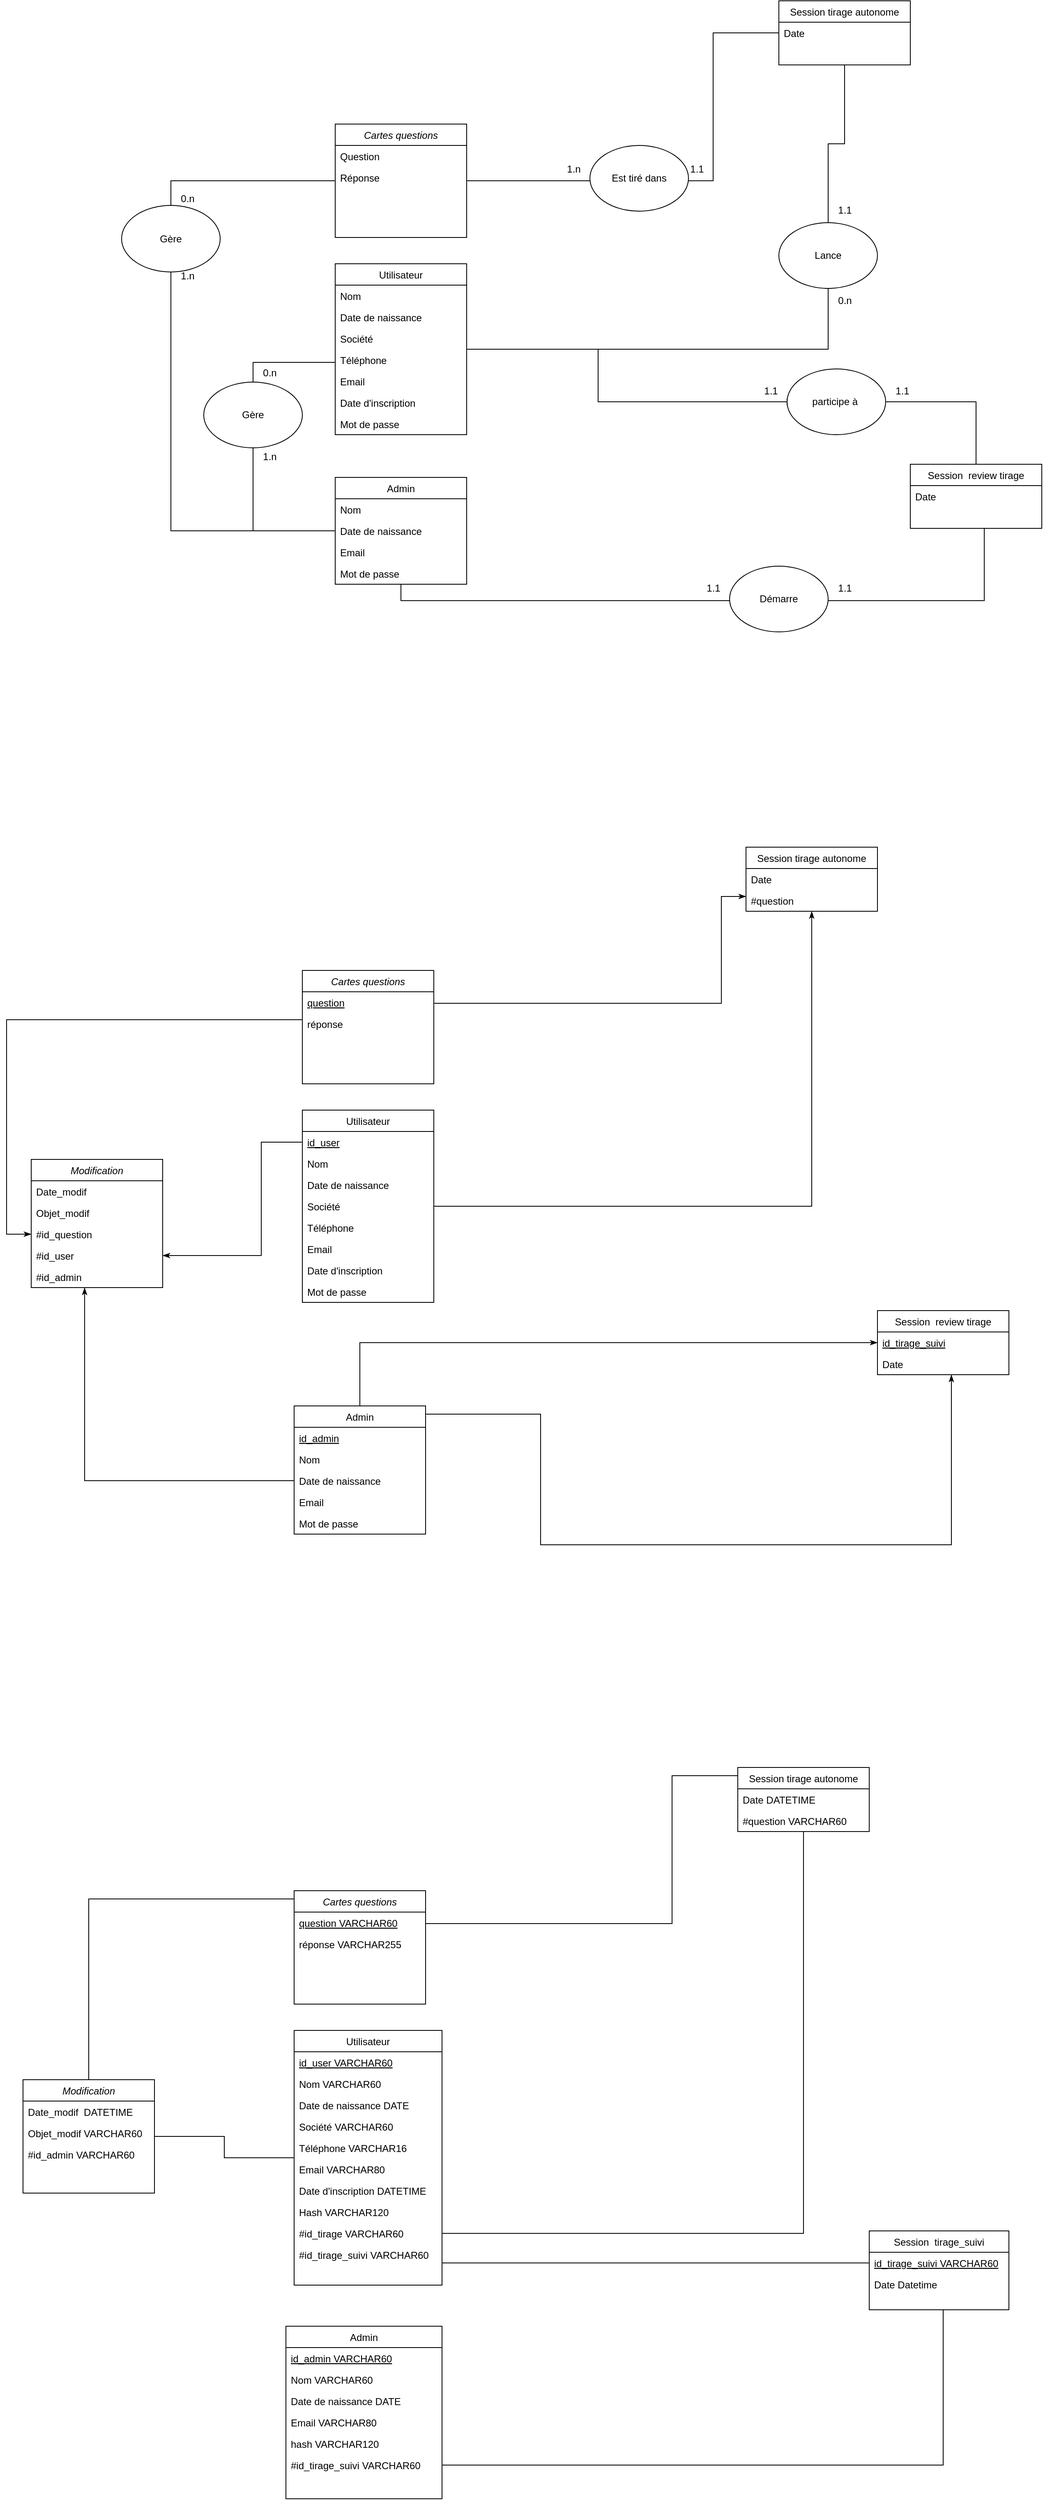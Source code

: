 <mxfile version="23.1.5" type="device">
  <diagram id="C5RBs43oDa-KdzZeNtuy" name="Page-1">
    <mxGraphModel dx="1313" dy="786" grid="1" gridSize="10" guides="1" tooltips="1" connect="1" arrows="1" fold="1" page="1" pageScale="1" pageWidth="827" pageHeight="1169" math="0" shadow="0">
      <root>
        <mxCell id="WIyWlLk6GJQsqaUBKTNV-0" />
        <mxCell id="WIyWlLk6GJQsqaUBKTNV-1" parent="WIyWlLk6GJQsqaUBKTNV-0" />
        <mxCell id="TfVT1KXG1rStuoMYuWx0-41" style="edgeStyle=orthogonalEdgeStyle;rounded=0;orthogonalLoop=1;jettySize=auto;html=1;endArrow=baseDash;endFill=0;" parent="WIyWlLk6GJQsqaUBKTNV-1" source="zkfFHV4jXpPFQw0GAbJ--0" target="zkfFHV4jXpPFQw0GAbJ--13" edge="1">
          <mxGeometry relative="1" as="geometry">
            <Array as="points">
              <mxPoint x="990.0" y="289" />
              <mxPoint x="990.0" y="109" />
            </Array>
          </mxGeometry>
        </mxCell>
        <mxCell id="zkfFHV4jXpPFQw0GAbJ--0" value="Cartes questions" style="swimlane;fontStyle=2;align=center;verticalAlign=top;childLayout=stackLayout;horizontal=1;startSize=26;horizontalStack=0;resizeParent=1;resizeLast=0;collapsible=1;marginBottom=0;rounded=0;shadow=0;strokeWidth=1;" parent="WIyWlLk6GJQsqaUBKTNV-1" vertex="1">
          <mxGeometry x="530.0" y="220" width="160" height="138" as="geometry">
            <mxRectangle x="230" y="140" width="160" height="26" as="alternateBounds" />
          </mxGeometry>
        </mxCell>
        <mxCell id="zkfFHV4jXpPFQw0GAbJ--1" value="Question" style="text;align=left;verticalAlign=top;spacingLeft=4;spacingRight=4;overflow=hidden;rotatable=0;points=[[0,0.5],[1,0.5]];portConstraint=eastwest;" parent="zkfFHV4jXpPFQw0GAbJ--0" vertex="1">
          <mxGeometry y="26" width="160" height="26" as="geometry" />
        </mxCell>
        <mxCell id="Ic8VxodsBvhPvl0asL-b-224" value="Réponse" style="text;align=left;verticalAlign=top;spacingLeft=4;spacingRight=4;overflow=hidden;rotatable=0;points=[[0,0.5],[1,0.5]];portConstraint=eastwest;" parent="zkfFHV4jXpPFQw0GAbJ--0" vertex="1">
          <mxGeometry y="52" width="160" height="26" as="geometry" />
        </mxCell>
        <mxCell id="Ic8VxodsBvhPvl0asL-b-151" style="edgeStyle=orthogonalEdgeStyle;rounded=0;orthogonalLoop=1;jettySize=auto;html=1;endArrow=baseDash;endFill=0;" parent="WIyWlLk6GJQsqaUBKTNV-1" source="zkfFHV4jXpPFQw0GAbJ--6" target="Ic8VxodsBvhPvl0asL-b-150" edge="1">
          <mxGeometry relative="1" as="geometry">
            <Array as="points">
              <mxPoint x="850" y="494" />
              <mxPoint x="850" y="558" />
            </Array>
          </mxGeometry>
        </mxCell>
        <mxCell id="zkfFHV4jXpPFQw0GAbJ--6" value="Utilisateur" style="swimlane;fontStyle=0;align=center;verticalAlign=top;childLayout=stackLayout;horizontal=1;startSize=26;horizontalStack=0;resizeParent=1;resizeLast=0;collapsible=1;marginBottom=0;rounded=0;shadow=0;strokeWidth=1;" parent="WIyWlLk6GJQsqaUBKTNV-1" vertex="1">
          <mxGeometry x="530.0" y="390" width="160" height="208" as="geometry">
            <mxRectangle x="130" y="380" width="160" height="26" as="alternateBounds" />
          </mxGeometry>
        </mxCell>
        <mxCell id="Vi-KRd_GH5ukjztFilgP-6" value="Nom" style="text;align=left;verticalAlign=top;spacingLeft=4;spacingRight=4;overflow=hidden;rotatable=0;points=[[0,0.5],[1,0.5]];portConstraint=eastwest;" parent="zkfFHV4jXpPFQw0GAbJ--6" vertex="1">
          <mxGeometry y="26" width="160" height="26" as="geometry" />
        </mxCell>
        <mxCell id="Vi-KRd_GH5ukjztFilgP-12" value="Date de naissance" style="text;align=left;verticalAlign=top;spacingLeft=4;spacingRight=4;overflow=hidden;rotatable=0;points=[[0,0.5],[1,0.5]];portConstraint=eastwest;" parent="zkfFHV4jXpPFQw0GAbJ--6" vertex="1">
          <mxGeometry y="52" width="160" height="26" as="geometry" />
        </mxCell>
        <mxCell id="Vi-KRd_GH5ukjztFilgP-13" value="Société" style="text;align=left;verticalAlign=top;spacingLeft=4;spacingRight=4;overflow=hidden;rotatable=0;points=[[0,0.5],[1,0.5]];portConstraint=eastwest;" parent="zkfFHV4jXpPFQw0GAbJ--6" vertex="1">
          <mxGeometry y="78" width="160" height="26" as="geometry" />
        </mxCell>
        <mxCell id="Vi-KRd_GH5ukjztFilgP-11" value="Téléphone" style="text;align=left;verticalAlign=top;spacingLeft=4;spacingRight=4;overflow=hidden;rotatable=0;points=[[0,0.5],[1,0.5]];portConstraint=eastwest;" parent="zkfFHV4jXpPFQw0GAbJ--6" vertex="1">
          <mxGeometry y="104" width="160" height="26" as="geometry" />
        </mxCell>
        <mxCell id="Vi-KRd_GH5ukjztFilgP-16" value="Email" style="text;align=left;verticalAlign=top;spacingLeft=4;spacingRight=4;overflow=hidden;rotatable=0;points=[[0,0.5],[1,0.5]];portConstraint=eastwest;" parent="zkfFHV4jXpPFQw0GAbJ--6" vertex="1">
          <mxGeometry y="130" width="160" height="26" as="geometry" />
        </mxCell>
        <mxCell id="Vi-KRd_GH5ukjztFilgP-15" value="Date d&#39;inscription" style="text;align=left;verticalAlign=top;spacingLeft=4;spacingRight=4;overflow=hidden;rotatable=0;points=[[0,0.5],[1,0.5]];portConstraint=eastwest;" parent="zkfFHV4jXpPFQw0GAbJ--6" vertex="1">
          <mxGeometry y="156" width="160" height="26" as="geometry" />
        </mxCell>
        <mxCell id="Vi-KRd_GH5ukjztFilgP-17" value="Mot de passe" style="text;align=left;verticalAlign=top;spacingLeft=4;spacingRight=4;overflow=hidden;rotatable=0;points=[[0,0.5],[1,0.5]];portConstraint=eastwest;" parent="zkfFHV4jXpPFQw0GAbJ--6" vertex="1">
          <mxGeometry y="182" width="160" height="26" as="geometry" />
        </mxCell>
        <mxCell id="zkfFHV4jXpPFQw0GAbJ--13" value="Session tirage autonome" style="swimlane;fontStyle=0;align=center;verticalAlign=top;childLayout=stackLayout;horizontal=1;startSize=26;horizontalStack=0;resizeParent=1;resizeLast=0;collapsible=1;marginBottom=0;rounded=0;shadow=0;strokeWidth=1;" parent="WIyWlLk6GJQsqaUBKTNV-1" vertex="1">
          <mxGeometry x="1070" y="70" width="160" height="78" as="geometry">
            <mxRectangle x="340" y="380" width="170" height="26" as="alternateBounds" />
          </mxGeometry>
        </mxCell>
        <mxCell id="Vi-KRd_GH5ukjztFilgP-5" value="Date" style="text;align=left;verticalAlign=top;spacingLeft=4;spacingRight=4;overflow=hidden;rotatable=0;points=[[0,0.5],[1,0.5]];portConstraint=eastwest;" parent="zkfFHV4jXpPFQw0GAbJ--13" vertex="1">
          <mxGeometry y="26" width="160" height="26" as="geometry" />
        </mxCell>
        <mxCell id="TfVT1KXG1rStuoMYuWx0-26" style="edgeStyle=orthogonalEdgeStyle;rounded=0;orthogonalLoop=1;jettySize=auto;html=1;endArrow=baseDash;endFill=0;" parent="WIyWlLk6GJQsqaUBKTNV-1" source="TfVT1KXG1rStuoMYuWx0-4" target="zkfFHV4jXpPFQw0GAbJ--0" edge="1">
          <mxGeometry relative="1" as="geometry">
            <Array as="points">
              <mxPoint x="330" y="715" />
              <mxPoint x="330" y="289" />
            </Array>
          </mxGeometry>
        </mxCell>
        <mxCell id="TfVT1KXG1rStuoMYuWx0-28" style="edgeStyle=orthogonalEdgeStyle;rounded=0;orthogonalLoop=1;jettySize=auto;html=1;endArrow=baseDash;endFill=0;" parent="WIyWlLk6GJQsqaUBKTNV-1" source="TfVT1KXG1rStuoMYuWx0-4" target="zkfFHV4jXpPFQw0GAbJ--6" edge="1">
          <mxGeometry relative="1" as="geometry">
            <mxPoint x="470" y="620" as="targetPoint" />
            <Array as="points">
              <mxPoint x="430" y="715" />
              <mxPoint x="430" y="510" />
            </Array>
          </mxGeometry>
        </mxCell>
        <mxCell id="TfVT1KXG1rStuoMYuWx0-52" style="edgeStyle=orthogonalEdgeStyle;rounded=0;orthogonalLoop=1;jettySize=auto;html=1;endArrow=baseDash;endFill=0;" parent="WIyWlLk6GJQsqaUBKTNV-1" source="TfVT1KXG1rStuoMYuWx0-4" target="TfVT1KXG1rStuoMYuWx0-48" edge="1">
          <mxGeometry relative="1" as="geometry">
            <Array as="points">
              <mxPoint x="610.0" y="800" />
              <mxPoint x="1320" y="800" />
            </Array>
          </mxGeometry>
        </mxCell>
        <mxCell id="TfVT1KXG1rStuoMYuWx0-4" value="Admin" style="swimlane;fontStyle=0;align=center;verticalAlign=top;childLayout=stackLayout;horizontal=1;startSize=26;horizontalStack=0;resizeParent=1;resizeLast=0;collapsible=1;marginBottom=0;rounded=0;shadow=0;strokeWidth=1;" parent="WIyWlLk6GJQsqaUBKTNV-1" vertex="1">
          <mxGeometry x="530.0" y="650" width="160" height="130" as="geometry">
            <mxRectangle x="130" y="380" width="160" height="26" as="alternateBounds" />
          </mxGeometry>
        </mxCell>
        <mxCell id="TfVT1KXG1rStuoMYuWx0-5" value="Nom" style="text;align=left;verticalAlign=top;spacingLeft=4;spacingRight=4;overflow=hidden;rotatable=0;points=[[0,0.5],[1,0.5]];portConstraint=eastwest;" parent="TfVT1KXG1rStuoMYuWx0-4" vertex="1">
          <mxGeometry y="26" width="160" height="26" as="geometry" />
        </mxCell>
        <mxCell id="TfVT1KXG1rStuoMYuWx0-6" value="Date de naissance" style="text;align=left;verticalAlign=top;spacingLeft=4;spacingRight=4;overflow=hidden;rotatable=0;points=[[0,0.5],[1,0.5]];portConstraint=eastwest;" parent="TfVT1KXG1rStuoMYuWx0-4" vertex="1">
          <mxGeometry y="52" width="160" height="26" as="geometry" />
        </mxCell>
        <mxCell id="TfVT1KXG1rStuoMYuWx0-9" value="Email" style="text;align=left;verticalAlign=top;spacingLeft=4;spacingRight=4;overflow=hidden;rotatable=0;points=[[0,0.5],[1,0.5]];portConstraint=eastwest;" parent="TfVT1KXG1rStuoMYuWx0-4" vertex="1">
          <mxGeometry y="78" width="160" height="26" as="geometry" />
        </mxCell>
        <mxCell id="TfVT1KXG1rStuoMYuWx0-11" value="Mot de passe" style="text;align=left;verticalAlign=top;spacingLeft=4;spacingRight=4;overflow=hidden;rotatable=0;points=[[0,0.5],[1,0.5]];portConstraint=eastwest;" parent="TfVT1KXG1rStuoMYuWx0-4" vertex="1">
          <mxGeometry y="104" width="160" height="26" as="geometry" />
        </mxCell>
        <mxCell id="TfVT1KXG1rStuoMYuWx0-33" value="Gère" style="ellipse;whiteSpace=wrap;html=1;" parent="WIyWlLk6GJQsqaUBKTNV-1" vertex="1">
          <mxGeometry x="270" y="319" width="120" height="81" as="geometry" />
        </mxCell>
        <mxCell id="TfVT1KXG1rStuoMYuWx0-34" value="Gère" style="ellipse;whiteSpace=wrap;html=1;" parent="WIyWlLk6GJQsqaUBKTNV-1" vertex="1">
          <mxGeometry x="370" y="534" width="120" height="80" as="geometry" />
        </mxCell>
        <mxCell id="TfVT1KXG1rStuoMYuWx0-37" value="Est tiré dans" style="ellipse;whiteSpace=wrap;html=1;" parent="WIyWlLk6GJQsqaUBKTNV-1" vertex="1">
          <mxGeometry x="840.0" y="246" width="120" height="80" as="geometry" />
        </mxCell>
        <mxCell id="TfVT1KXG1rStuoMYuWx0-48" value="Session  review tirage" style="swimlane;fontStyle=0;align=center;verticalAlign=top;childLayout=stackLayout;horizontal=1;startSize=26;horizontalStack=0;resizeParent=1;resizeLast=0;collapsible=1;marginBottom=0;rounded=0;shadow=0;strokeWidth=1;" parent="WIyWlLk6GJQsqaUBKTNV-1" vertex="1">
          <mxGeometry x="1230" y="634" width="160" height="78" as="geometry">
            <mxRectangle x="340" y="380" width="170" height="26" as="alternateBounds" />
          </mxGeometry>
        </mxCell>
        <mxCell id="TfVT1KXG1rStuoMYuWx0-49" value="Date" style="text;align=left;verticalAlign=top;spacingLeft=4;spacingRight=4;overflow=hidden;rotatable=0;points=[[0,0.5],[1,0.5]];portConstraint=eastwest;" parent="TfVT1KXG1rStuoMYuWx0-48" vertex="1">
          <mxGeometry y="26" width="160" height="26" as="geometry" />
        </mxCell>
        <mxCell id="TfVT1KXG1rStuoMYuWx0-53" value="Démarre" style="ellipse;whiteSpace=wrap;html=1;" parent="WIyWlLk6GJQsqaUBKTNV-1" vertex="1">
          <mxGeometry x="1010.0" y="758" width="120" height="80" as="geometry" />
        </mxCell>
        <mxCell id="TfVT1KXG1rStuoMYuWx0-62" value="1.n" style="text;html=1;align=center;verticalAlign=middle;resizable=0;points=[];autosize=1;strokeColor=none;fillColor=none;" parent="WIyWlLk6GJQsqaUBKTNV-1" vertex="1">
          <mxGeometry x="800.0" y="260" width="40" height="30" as="geometry" />
        </mxCell>
        <mxCell id="TfVT1KXG1rStuoMYuWx0-63" value="1.1" style="text;html=1;align=center;verticalAlign=middle;resizable=0;points=[];autosize=1;strokeColor=none;fillColor=none;" parent="WIyWlLk6GJQsqaUBKTNV-1" vertex="1">
          <mxGeometry x="950.0" y="260" width="40" height="30" as="geometry" />
        </mxCell>
        <mxCell id="TfVT1KXG1rStuoMYuWx0-66" value="1.1" style="text;html=1;align=center;verticalAlign=middle;resizable=0;points=[];autosize=1;strokeColor=none;fillColor=none;" parent="WIyWlLk6GJQsqaUBKTNV-1" vertex="1">
          <mxGeometry x="970.0" y="770" width="40" height="30" as="geometry" />
        </mxCell>
        <mxCell id="TfVT1KXG1rStuoMYuWx0-67" value="1.1" style="text;html=1;align=center;verticalAlign=middle;resizable=0;points=[];autosize=1;strokeColor=none;fillColor=none;" parent="WIyWlLk6GJQsqaUBKTNV-1" vertex="1">
          <mxGeometry x="1130" y="770" width="40" height="30" as="geometry" />
        </mxCell>
        <mxCell id="TfVT1KXG1rStuoMYuWx0-68" value="1.n" style="text;html=1;align=center;verticalAlign=middle;resizable=0;points=[];autosize=1;strokeColor=none;fillColor=none;" parent="WIyWlLk6GJQsqaUBKTNV-1" vertex="1">
          <mxGeometry x="430" y="610" width="40" height="30" as="geometry" />
        </mxCell>
        <mxCell id="TfVT1KXG1rStuoMYuWx0-69" value="0.n" style="text;html=1;align=center;verticalAlign=middle;resizable=0;points=[];autosize=1;strokeColor=none;fillColor=none;" parent="WIyWlLk6GJQsqaUBKTNV-1" vertex="1">
          <mxGeometry x="430" y="508" width="40" height="30" as="geometry" />
        </mxCell>
        <mxCell id="TfVT1KXG1rStuoMYuWx0-70" value="1.n" style="text;html=1;align=center;verticalAlign=middle;resizable=0;points=[];autosize=1;strokeColor=none;fillColor=none;" parent="WIyWlLk6GJQsqaUBKTNV-1" vertex="1">
          <mxGeometry x="330" y="390" width="40" height="30" as="geometry" />
        </mxCell>
        <mxCell id="TfVT1KXG1rStuoMYuWx0-71" value="0.n" style="text;html=1;align=center;verticalAlign=middle;resizable=0;points=[];autosize=1;strokeColor=none;fillColor=none;" parent="WIyWlLk6GJQsqaUBKTNV-1" vertex="1">
          <mxGeometry x="330" y="296" width="40" height="30" as="geometry" />
        </mxCell>
        <mxCell id="TfVT1KXG1rStuoMYuWx0-76" value="1.1" style="text;html=1;align=center;verticalAlign=middle;resizable=0;points=[];autosize=1;strokeColor=none;fillColor=none;" parent="WIyWlLk6GJQsqaUBKTNV-1" vertex="1">
          <mxGeometry x="1200" y="530" width="40" height="30" as="geometry" />
        </mxCell>
        <mxCell id="Ic8VxodsBvhPvl0asL-b-152" style="edgeStyle=orthogonalEdgeStyle;rounded=0;orthogonalLoop=1;jettySize=auto;html=1;endArrow=baseDash;endFill=0;" parent="WIyWlLk6GJQsqaUBKTNV-1" source="Ic8VxodsBvhPvl0asL-b-150" target="TfVT1KXG1rStuoMYuWx0-48" edge="1">
          <mxGeometry relative="1" as="geometry" />
        </mxCell>
        <mxCell id="Ic8VxodsBvhPvl0asL-b-150" value="participe à&amp;nbsp;" style="ellipse;whiteSpace=wrap;html=1;" parent="WIyWlLk6GJQsqaUBKTNV-1" vertex="1">
          <mxGeometry x="1080" y="518" width="120" height="80" as="geometry" />
        </mxCell>
        <mxCell id="Ic8VxodsBvhPvl0asL-b-153" value="1.1" style="text;html=1;align=center;verticalAlign=middle;resizable=0;points=[];autosize=1;strokeColor=none;fillColor=none;" parent="WIyWlLk6GJQsqaUBKTNV-1" vertex="1">
          <mxGeometry x="1040" y="530" width="40" height="30" as="geometry" />
        </mxCell>
        <mxCell id="Ic8VxodsBvhPvl0asL-b-221" value="" style="edgeStyle=orthogonalEdgeStyle;rounded=0;orthogonalLoop=1;jettySize=auto;html=1;entryX=0.5;entryY=1;entryDx=0;entryDy=0;endArrow=baseDash;endFill=0;" parent="WIyWlLk6GJQsqaUBKTNV-1" source="zkfFHV4jXpPFQw0GAbJ--6" target="Ic8VxodsBvhPvl0asL-b-220" edge="1">
          <mxGeometry relative="1" as="geometry">
            <mxPoint x="1230" y="80" as="targetPoint" />
            <mxPoint x="690" y="494" as="sourcePoint" />
            <Array as="points" />
          </mxGeometry>
        </mxCell>
        <mxCell id="Ic8VxodsBvhPvl0asL-b-225" style="edgeStyle=orthogonalEdgeStyle;rounded=0;orthogonalLoop=1;jettySize=auto;html=1;endArrow=baseDash;endFill=0;" parent="WIyWlLk6GJQsqaUBKTNV-1" source="Ic8VxodsBvhPvl0asL-b-220" target="zkfFHV4jXpPFQw0GAbJ--13" edge="1">
          <mxGeometry relative="1" as="geometry" />
        </mxCell>
        <mxCell id="Ic8VxodsBvhPvl0asL-b-220" value="Lance" style="ellipse;whiteSpace=wrap;html=1;" parent="WIyWlLk6GJQsqaUBKTNV-1" vertex="1">
          <mxGeometry x="1070" y="340" width="120" height="80" as="geometry" />
        </mxCell>
        <mxCell id="Ic8VxodsBvhPvl0asL-b-222" value="1.1" style="text;html=1;align=center;verticalAlign=middle;resizable=0;points=[];autosize=1;strokeColor=none;fillColor=none;" parent="WIyWlLk6GJQsqaUBKTNV-1" vertex="1">
          <mxGeometry x="1130" y="310" width="40" height="30" as="geometry" />
        </mxCell>
        <mxCell id="Ic8VxodsBvhPvl0asL-b-223" value="0.n" style="text;html=1;align=center;verticalAlign=middle;resizable=0;points=[];autosize=1;strokeColor=none;fillColor=none;" parent="WIyWlLk6GJQsqaUBKTNV-1" vertex="1">
          <mxGeometry x="1130" y="420" width="40" height="30" as="geometry" />
        </mxCell>
        <mxCell id="Ic8VxodsBvhPvl0asL-b-226" style="edgeStyle=orthogonalEdgeStyle;rounded=0;orthogonalLoop=1;jettySize=auto;html=1;endArrow=classicThin;endFill=1;" parent="WIyWlLk6GJQsqaUBKTNV-1" edge="1" target="Ic8VxodsBvhPvl0asL-b-301">
          <mxGeometry relative="1" as="geometry">
            <Array as="points">
              <mxPoint x="1000" y="1290" />
              <mxPoint x="1000" y="1160" />
            </Array>
            <mxPoint x="650" y="1290.0" as="sourcePoint" />
            <mxPoint x="1000" y="1160" as="targetPoint" />
          </mxGeometry>
        </mxCell>
        <mxCell id="Ic8VxodsBvhPvl0asL-b-227" value="Cartes questions" style="swimlane;fontStyle=2;align=center;verticalAlign=top;childLayout=stackLayout;horizontal=1;startSize=26;horizontalStack=0;resizeParent=1;resizeLast=0;collapsible=1;marginBottom=0;rounded=0;shadow=0;strokeWidth=1;" parent="WIyWlLk6GJQsqaUBKTNV-1" vertex="1">
          <mxGeometry x="490.0" y="1250" width="160" height="138" as="geometry">
            <mxRectangle x="230" y="140" width="160" height="26" as="alternateBounds" />
          </mxGeometry>
        </mxCell>
        <mxCell id="Ic8VxodsBvhPvl0asL-b-228" value="question" style="text;align=left;verticalAlign=top;spacingLeft=4;spacingRight=4;overflow=hidden;rotatable=0;points=[[0,0.5],[1,0.5]];portConstraint=eastwest;fontStyle=4" parent="Ic8VxodsBvhPvl0asL-b-227" vertex="1">
          <mxGeometry y="26" width="160" height="26" as="geometry" />
        </mxCell>
        <mxCell id="Ic8VxodsBvhPvl0asL-b-229" value="réponse" style="text;align=left;verticalAlign=top;spacingLeft=4;spacingRight=4;overflow=hidden;rotatable=0;points=[[0,0.5],[1,0.5]];portConstraint=eastwest;" parent="Ic8VxodsBvhPvl0asL-b-227" vertex="1">
          <mxGeometry y="52" width="160" height="26" as="geometry" />
        </mxCell>
        <mxCell id="Ic8VxodsBvhPvl0asL-b-231" value="Utilisateur" style="swimlane;fontStyle=0;align=center;verticalAlign=top;childLayout=stackLayout;horizontal=1;startSize=26;horizontalStack=0;resizeParent=1;resizeLast=0;collapsible=1;marginBottom=0;rounded=0;shadow=0;strokeWidth=1;" parent="WIyWlLk6GJQsqaUBKTNV-1" vertex="1">
          <mxGeometry x="490" y="1420" width="160" height="234" as="geometry">
            <mxRectangle x="130" y="380" width="160" height="26" as="alternateBounds" />
          </mxGeometry>
        </mxCell>
        <mxCell id="Ic8VxodsBvhPvl0asL-b-290" value="id_user" style="text;align=left;verticalAlign=top;spacingLeft=4;spacingRight=4;overflow=hidden;rotatable=0;points=[[0,0.5],[1,0.5]];portConstraint=eastwest;fontStyle=4" parent="Ic8VxodsBvhPvl0asL-b-231" vertex="1">
          <mxGeometry y="26" width="160" height="26" as="geometry" />
        </mxCell>
        <mxCell id="Ic8VxodsBvhPvl0asL-b-232" value="Nom" style="text;align=left;verticalAlign=top;spacingLeft=4;spacingRight=4;overflow=hidden;rotatable=0;points=[[0,0.5],[1,0.5]];portConstraint=eastwest;" parent="Ic8VxodsBvhPvl0asL-b-231" vertex="1">
          <mxGeometry y="52" width="160" height="26" as="geometry" />
        </mxCell>
        <mxCell id="Ic8VxodsBvhPvl0asL-b-233" value="Date de naissance" style="text;align=left;verticalAlign=top;spacingLeft=4;spacingRight=4;overflow=hidden;rotatable=0;points=[[0,0.5],[1,0.5]];portConstraint=eastwest;" parent="Ic8VxodsBvhPvl0asL-b-231" vertex="1">
          <mxGeometry y="78" width="160" height="26" as="geometry" />
        </mxCell>
        <mxCell id="Ic8VxodsBvhPvl0asL-b-234" value="Société" style="text;align=left;verticalAlign=top;spacingLeft=4;spacingRight=4;overflow=hidden;rotatable=0;points=[[0,0.5],[1,0.5]];portConstraint=eastwest;" parent="Ic8VxodsBvhPvl0asL-b-231" vertex="1">
          <mxGeometry y="104" width="160" height="26" as="geometry" />
        </mxCell>
        <mxCell id="Ic8VxodsBvhPvl0asL-b-235" value="Téléphone" style="text;align=left;verticalAlign=top;spacingLeft=4;spacingRight=4;overflow=hidden;rotatable=0;points=[[0,0.5],[1,0.5]];portConstraint=eastwest;" parent="Ic8VxodsBvhPvl0asL-b-231" vertex="1">
          <mxGeometry y="130" width="160" height="26" as="geometry" />
        </mxCell>
        <mxCell id="Ic8VxodsBvhPvl0asL-b-236" value="Email" style="text;align=left;verticalAlign=top;spacingLeft=4;spacingRight=4;overflow=hidden;rotatable=0;points=[[0,0.5],[1,0.5]];portConstraint=eastwest;" parent="Ic8VxodsBvhPvl0asL-b-231" vertex="1">
          <mxGeometry y="156" width="160" height="26" as="geometry" />
        </mxCell>
        <mxCell id="Ic8VxodsBvhPvl0asL-b-237" value="Date d&#39;inscription" style="text;align=left;verticalAlign=top;spacingLeft=4;spacingRight=4;overflow=hidden;rotatable=0;points=[[0,0.5],[1,0.5]];portConstraint=eastwest;" parent="Ic8VxodsBvhPvl0asL-b-231" vertex="1">
          <mxGeometry y="182" width="160" height="26" as="geometry" />
        </mxCell>
        <mxCell id="Ic8VxodsBvhPvl0asL-b-291" value="Mot de passe" style="text;align=left;verticalAlign=top;spacingLeft=4;spacingRight=4;overflow=hidden;rotatable=0;points=[[0,0.5],[1,0.5]];portConstraint=eastwest;" parent="Ic8VxodsBvhPvl0asL-b-231" vertex="1">
          <mxGeometry y="208" width="160" height="26" as="geometry" />
        </mxCell>
        <mxCell id="Ic8VxodsBvhPvl0asL-b-239" value="Session tirage autonome" style="swimlane;fontStyle=0;align=center;verticalAlign=top;childLayout=stackLayout;horizontal=1;startSize=26;horizontalStack=0;resizeParent=1;resizeLast=0;collapsible=1;marginBottom=0;rounded=0;shadow=0;strokeWidth=1;" parent="WIyWlLk6GJQsqaUBKTNV-1" vertex="1">
          <mxGeometry x="1030" y="1100" width="160" height="78" as="geometry">
            <mxRectangle x="340" y="380" width="170" height="26" as="alternateBounds" />
          </mxGeometry>
        </mxCell>
        <mxCell id="Ic8VxodsBvhPvl0asL-b-240" value="Date" style="text;align=left;verticalAlign=top;spacingLeft=4;spacingRight=4;overflow=hidden;rotatable=0;points=[[0,0.5],[1,0.5]];portConstraint=eastwest;" parent="Ic8VxodsBvhPvl0asL-b-239" vertex="1">
          <mxGeometry y="26" width="160" height="26" as="geometry" />
        </mxCell>
        <mxCell id="Ic8VxodsBvhPvl0asL-b-301" value="#question" style="text;align=left;verticalAlign=top;spacingLeft=4;spacingRight=4;overflow=hidden;rotatable=0;points=[[0,0.5],[1,0.5]];portConstraint=eastwest;" parent="Ic8VxodsBvhPvl0asL-b-239" vertex="1">
          <mxGeometry y="52" width="160" height="26" as="geometry" />
        </mxCell>
        <mxCell id="Ic8VxodsBvhPvl0asL-b-243" style="edgeStyle=orthogonalEdgeStyle;rounded=0;orthogonalLoop=1;jettySize=auto;html=1;endArrow=classicThin;endFill=1;" parent="WIyWlLk6GJQsqaUBKTNV-1" target="Ic8VxodsBvhPvl0asL-b-255" edge="1" source="Ic8VxodsBvhPvl0asL-b-245">
          <mxGeometry relative="1" as="geometry">
            <Array as="points">
              <mxPoint x="780" y="1790" />
              <mxPoint x="780" y="1949" />
              <mxPoint x="1280" y="1949" />
            </Array>
            <mxPoint x="640" y="1949" as="sourcePoint" />
          </mxGeometry>
        </mxCell>
        <mxCell id="Ic8VxodsBvhPvl0asL-b-297" style="edgeStyle=orthogonalEdgeStyle;rounded=0;orthogonalLoop=1;jettySize=auto;html=1;endArrow=classicThin;endFill=1;" parent="WIyWlLk6GJQsqaUBKTNV-1" source="Ic8VxodsBvhPvl0asL-b-245" target="Ic8VxodsBvhPvl0asL-b-300" edge="1">
          <mxGeometry relative="1" as="geometry">
            <Array as="points">
              <mxPoint x="225" y="1871" />
            </Array>
          </mxGeometry>
        </mxCell>
        <mxCell id="Ic8VxodsBvhPvl0asL-b-245" value="Admin" style="swimlane;fontStyle=0;align=center;verticalAlign=top;childLayout=stackLayout;horizontal=1;startSize=26;horizontalStack=0;resizeParent=1;resizeLast=0;collapsible=1;marginBottom=0;rounded=0;shadow=0;strokeWidth=1;" parent="WIyWlLk6GJQsqaUBKTNV-1" vertex="1">
          <mxGeometry x="480" y="1780" width="160" height="156" as="geometry">
            <mxRectangle x="130" y="380" width="160" height="26" as="alternateBounds" />
          </mxGeometry>
        </mxCell>
        <mxCell id="Ic8VxodsBvhPvl0asL-b-246" value="id_admin" style="text;align=left;verticalAlign=top;spacingLeft=4;spacingRight=4;overflow=hidden;rotatable=0;points=[[0,0.5],[1,0.5]];portConstraint=eastwest;fontStyle=4" parent="Ic8VxodsBvhPvl0asL-b-245" vertex="1">
          <mxGeometry y="26" width="160" height="26" as="geometry" />
        </mxCell>
        <mxCell id="Ic8VxodsBvhPvl0asL-b-277" value="Nom" style="text;align=left;verticalAlign=top;spacingLeft=4;spacingRight=4;overflow=hidden;rotatable=0;points=[[0,0.5],[1,0.5]];portConstraint=eastwest;" parent="Ic8VxodsBvhPvl0asL-b-245" vertex="1">
          <mxGeometry y="52" width="160" height="26" as="geometry" />
        </mxCell>
        <mxCell id="Ic8VxodsBvhPvl0asL-b-247" value="Date de naissance" style="text;align=left;verticalAlign=top;spacingLeft=4;spacingRight=4;overflow=hidden;rotatable=0;points=[[0,0.5],[1,0.5]];portConstraint=eastwest;" parent="Ic8VxodsBvhPvl0asL-b-245" vertex="1">
          <mxGeometry y="78" width="160" height="26" as="geometry" />
        </mxCell>
        <mxCell id="Ic8VxodsBvhPvl0asL-b-248" value="Email" style="text;align=left;verticalAlign=top;spacingLeft=4;spacingRight=4;overflow=hidden;rotatable=0;points=[[0,0.5],[1,0.5]];portConstraint=eastwest;" parent="Ic8VxodsBvhPvl0asL-b-245" vertex="1">
          <mxGeometry y="104" width="160" height="26" as="geometry" />
        </mxCell>
        <mxCell id="Ic8VxodsBvhPvl0asL-b-249" value="Mot de passe" style="text;align=left;verticalAlign=top;spacingLeft=4;spacingRight=4;overflow=hidden;rotatable=0;points=[[0,0.5],[1,0.5]];portConstraint=eastwest;" parent="Ic8VxodsBvhPvl0asL-b-245" vertex="1">
          <mxGeometry y="130" width="160" height="26" as="geometry" />
        </mxCell>
        <mxCell id="Ic8VxodsBvhPvl0asL-b-255" value="Session  review tirage" style="swimlane;fontStyle=0;align=center;verticalAlign=top;childLayout=stackLayout;horizontal=1;startSize=26;horizontalStack=0;resizeParent=1;resizeLast=0;collapsible=1;marginBottom=0;rounded=0;shadow=0;strokeWidth=1;" parent="WIyWlLk6GJQsqaUBKTNV-1" vertex="1">
          <mxGeometry x="1190" y="1664" width="160" height="78" as="geometry">
            <mxRectangle x="340" y="380" width="170" height="26" as="alternateBounds" />
          </mxGeometry>
        </mxCell>
        <mxCell id="Ic8VxodsBvhPvl0asL-b-256" value="id_tirage_suivi" style="text;align=left;verticalAlign=top;spacingLeft=4;spacingRight=4;overflow=hidden;rotatable=0;points=[[0,0.5],[1,0.5]];portConstraint=eastwest;fontStyle=4" parent="Ic8VxodsBvhPvl0asL-b-255" vertex="1">
          <mxGeometry y="26" width="160" height="26" as="geometry" />
        </mxCell>
        <mxCell id="Ic8VxodsBvhPvl0asL-b-275" value="Date" style="text;align=left;verticalAlign=top;spacingLeft=4;spacingRight=4;overflow=hidden;rotatable=0;points=[[0,0.5],[1,0.5]];portConstraint=eastwest;" parent="Ic8VxodsBvhPvl0asL-b-255" vertex="1">
          <mxGeometry y="52" width="160" height="26" as="geometry" />
        </mxCell>
        <mxCell id="Ic8VxodsBvhPvl0asL-b-267" style="edgeStyle=orthogonalEdgeStyle;rounded=0;orthogonalLoop=1;jettySize=auto;html=1;endArrow=classicThin;endFill=1;" parent="WIyWlLk6GJQsqaUBKTNV-1" target="Ic8VxodsBvhPvl0asL-b-255" edge="1" source="Ic8VxodsBvhPvl0asL-b-245">
          <mxGeometry relative="1" as="geometry">
            <mxPoint x="650" y="1703.0" as="sourcePoint" />
            <Array as="points">
              <mxPoint x="560" y="1703" />
            </Array>
          </mxGeometry>
        </mxCell>
        <mxCell id="Ic8VxodsBvhPvl0asL-b-271" style="edgeStyle=orthogonalEdgeStyle;rounded=0;orthogonalLoop=1;jettySize=auto;html=1;endArrow=classicThin;endFill=1;" parent="WIyWlLk6GJQsqaUBKTNV-1" target="Ic8VxodsBvhPvl0asL-b-239" edge="1" source="Ic8VxodsBvhPvl0asL-b-231">
          <mxGeometry relative="1" as="geometry">
            <mxPoint x="650" y="1667.0" as="sourcePoint" />
          </mxGeometry>
        </mxCell>
        <mxCell id="Ic8VxodsBvhPvl0asL-b-298" style="edgeStyle=orthogonalEdgeStyle;rounded=0;orthogonalLoop=1;jettySize=auto;html=1;endArrow=classicThin;endFill=1;" parent="WIyWlLk6GJQsqaUBKTNV-1" source="Ic8VxodsBvhPvl0asL-b-227" target="K2zVEcyrXPmuc2dcGjeh-0" edge="1">
          <mxGeometry relative="1" as="geometry">
            <Array as="points">
              <mxPoint x="130" y="1310" />
              <mxPoint x="130" y="1571" />
            </Array>
            <mxPoint x="220" y="1330" as="sourcePoint" />
          </mxGeometry>
        </mxCell>
        <mxCell id="Ic8VxodsBvhPvl0asL-b-293" value="Modification" style="swimlane;fontStyle=2;align=center;verticalAlign=top;childLayout=stackLayout;horizontal=1;startSize=26;horizontalStack=0;resizeParent=1;resizeLast=0;collapsible=1;marginBottom=0;rounded=0;shadow=0;strokeWidth=1;" parent="WIyWlLk6GJQsqaUBKTNV-1" vertex="1">
          <mxGeometry x="160" y="1480" width="160" height="156" as="geometry">
            <mxRectangle x="230" y="140" width="160" height="26" as="alternateBounds" />
          </mxGeometry>
        </mxCell>
        <mxCell id="Ic8VxodsBvhPvl0asL-b-294" value="Date_modif " style="text;align=left;verticalAlign=top;spacingLeft=4;spacingRight=4;overflow=hidden;rotatable=0;points=[[0,0.5],[1,0.5]];portConstraint=eastwest;" parent="Ic8VxodsBvhPvl0asL-b-293" vertex="1">
          <mxGeometry y="26" width="160" height="26" as="geometry" />
        </mxCell>
        <mxCell id="Ic8VxodsBvhPvl0asL-b-295" value="Objet_modif" style="text;align=left;verticalAlign=top;spacingLeft=4;spacingRight=4;overflow=hidden;rotatable=0;points=[[0,0.5],[1,0.5]];portConstraint=eastwest;" parent="Ic8VxodsBvhPvl0asL-b-293" vertex="1">
          <mxGeometry y="52" width="160" height="26" as="geometry" />
        </mxCell>
        <mxCell id="K2zVEcyrXPmuc2dcGjeh-0" value="#id_question" style="text;align=left;verticalAlign=top;spacingLeft=4;spacingRight=4;overflow=hidden;rotatable=0;points=[[0,0.5],[1,0.5]];portConstraint=eastwest;" vertex="1" parent="Ic8VxodsBvhPvl0asL-b-293">
          <mxGeometry y="78" width="160" height="26" as="geometry" />
        </mxCell>
        <mxCell id="K2zVEcyrXPmuc2dcGjeh-1" value="#id_user" style="text;align=left;verticalAlign=top;spacingLeft=4;spacingRight=4;overflow=hidden;rotatable=0;points=[[0,0.5],[1,0.5]];portConstraint=eastwest;" vertex="1" parent="Ic8VxodsBvhPvl0asL-b-293">
          <mxGeometry y="104" width="160" height="26" as="geometry" />
        </mxCell>
        <mxCell id="Ic8VxodsBvhPvl0asL-b-300" value="#id_admin" style="text;align=left;verticalAlign=top;spacingLeft=4;spacingRight=4;overflow=hidden;rotatable=0;points=[[0,0.5],[1,0.5]];portConstraint=eastwest;" parent="Ic8VxodsBvhPvl0asL-b-293" vertex="1">
          <mxGeometry y="130" width="160" height="26" as="geometry" />
        </mxCell>
        <mxCell id="Ic8VxodsBvhPvl0asL-b-302" style="edgeStyle=orthogonalEdgeStyle;rounded=0;orthogonalLoop=1;jettySize=auto;html=1;endArrow=baseDash;endFill=0;" parent="WIyWlLk6GJQsqaUBKTNV-1" edge="1">
          <mxGeometry relative="1" as="geometry">
            <Array as="points">
              <mxPoint x="940" y="2410" />
              <mxPoint x="940" y="2230" />
            </Array>
            <mxPoint x="640" y="2410" as="sourcePoint" />
            <mxPoint x="1020" y="2230" as="targetPoint" />
          </mxGeometry>
        </mxCell>
        <mxCell id="Ic8VxodsBvhPvl0asL-b-303" value="Cartes questions" style="swimlane;fontStyle=2;align=center;verticalAlign=top;childLayout=stackLayout;horizontal=1;startSize=26;horizontalStack=0;resizeParent=1;resizeLast=0;collapsible=1;marginBottom=0;rounded=0;shadow=0;strokeWidth=1;" parent="WIyWlLk6GJQsqaUBKTNV-1" vertex="1">
          <mxGeometry x="480.0" y="2370" width="160" height="138" as="geometry">
            <mxRectangle x="230" y="140" width="160" height="26" as="alternateBounds" />
          </mxGeometry>
        </mxCell>
        <mxCell id="Ic8VxodsBvhPvl0asL-b-304" value="question VARCHAR60" style="text;align=left;verticalAlign=top;spacingLeft=4;spacingRight=4;overflow=hidden;rotatable=0;points=[[0,0.5],[1,0.5]];portConstraint=eastwest;fontStyle=4" parent="Ic8VxodsBvhPvl0asL-b-303" vertex="1">
          <mxGeometry y="26" width="160" height="26" as="geometry" />
        </mxCell>
        <mxCell id="Ic8VxodsBvhPvl0asL-b-305" value="réponse VARCHAR255" style="text;align=left;verticalAlign=top;spacingLeft=4;spacingRight=4;overflow=hidden;rotatable=0;points=[[0,0.5],[1,0.5]];portConstraint=eastwest;" parent="Ic8VxodsBvhPvl0asL-b-303" vertex="1">
          <mxGeometry y="52" width="160" height="26" as="geometry" />
        </mxCell>
        <mxCell id="Ic8VxodsBvhPvl0asL-b-306" value="Utilisateur" style="swimlane;fontStyle=0;align=center;verticalAlign=top;childLayout=stackLayout;horizontal=1;startSize=26;horizontalStack=0;resizeParent=1;resizeLast=0;collapsible=1;marginBottom=0;rounded=0;shadow=0;strokeWidth=1;" parent="WIyWlLk6GJQsqaUBKTNV-1" vertex="1">
          <mxGeometry x="480" y="2540" width="180" height="310" as="geometry">
            <mxRectangle x="130" y="380" width="160" height="26" as="alternateBounds" />
          </mxGeometry>
        </mxCell>
        <mxCell id="Ic8VxodsBvhPvl0asL-b-307" value="id_user VARCHAR60" style="text;align=left;verticalAlign=top;spacingLeft=4;spacingRight=4;overflow=hidden;rotatable=0;points=[[0,0.5],[1,0.5]];portConstraint=eastwest;fontStyle=4" parent="Ic8VxodsBvhPvl0asL-b-306" vertex="1">
          <mxGeometry y="26" width="180" height="26" as="geometry" />
        </mxCell>
        <mxCell id="Ic8VxodsBvhPvl0asL-b-308" value="Nom VARCHAR60" style="text;align=left;verticalAlign=top;spacingLeft=4;spacingRight=4;overflow=hidden;rotatable=0;points=[[0,0.5],[1,0.5]];portConstraint=eastwest;" parent="Ic8VxodsBvhPvl0asL-b-306" vertex="1">
          <mxGeometry y="52" width="180" height="26" as="geometry" />
        </mxCell>
        <mxCell id="Ic8VxodsBvhPvl0asL-b-309" value="Date de naissance DATE" style="text;align=left;verticalAlign=top;spacingLeft=4;spacingRight=4;overflow=hidden;rotatable=0;points=[[0,0.5],[1,0.5]];portConstraint=eastwest;" parent="Ic8VxodsBvhPvl0asL-b-306" vertex="1">
          <mxGeometry y="78" width="180" height="26" as="geometry" />
        </mxCell>
        <mxCell id="Ic8VxodsBvhPvl0asL-b-310" value="Société VARCHAR60" style="text;align=left;verticalAlign=top;spacingLeft=4;spacingRight=4;overflow=hidden;rotatable=0;points=[[0,0.5],[1,0.5]];portConstraint=eastwest;" parent="Ic8VxodsBvhPvl0asL-b-306" vertex="1">
          <mxGeometry y="104" width="180" height="26" as="geometry" />
        </mxCell>
        <mxCell id="Ic8VxodsBvhPvl0asL-b-311" value="Téléphone VARCHAR16" style="text;align=left;verticalAlign=top;spacingLeft=4;spacingRight=4;overflow=hidden;rotatable=0;points=[[0,0.5],[1,0.5]];portConstraint=eastwest;" parent="Ic8VxodsBvhPvl0asL-b-306" vertex="1">
          <mxGeometry y="130" width="180" height="26" as="geometry" />
        </mxCell>
        <mxCell id="Ic8VxodsBvhPvl0asL-b-312" value="Email VARCHAR80" style="text;align=left;verticalAlign=top;spacingLeft=4;spacingRight=4;overflow=hidden;rotatable=0;points=[[0,0.5],[1,0.5]];portConstraint=eastwest;" parent="Ic8VxodsBvhPvl0asL-b-306" vertex="1">
          <mxGeometry y="156" width="180" height="26" as="geometry" />
        </mxCell>
        <mxCell id="Ic8VxodsBvhPvl0asL-b-313" value="Date d&#39;inscription DATETIME" style="text;align=left;verticalAlign=top;spacingLeft=4;spacingRight=4;overflow=hidden;rotatable=0;points=[[0,0.5],[1,0.5]];portConstraint=eastwest;" parent="Ic8VxodsBvhPvl0asL-b-306" vertex="1">
          <mxGeometry y="182" width="180" height="26" as="geometry" />
        </mxCell>
        <mxCell id="Ic8VxodsBvhPvl0asL-b-314" value="Hash VARCHAR120" style="text;align=left;verticalAlign=top;spacingLeft=4;spacingRight=4;overflow=hidden;rotatable=0;points=[[0,0.5],[1,0.5]];portConstraint=eastwest;" parent="Ic8VxodsBvhPvl0asL-b-306" vertex="1">
          <mxGeometry y="208" width="180" height="26" as="geometry" />
        </mxCell>
        <mxCell id="Ic8VxodsBvhPvl0asL-b-315" value="#id_tirage VARCHAR60" style="text;align=left;verticalAlign=top;spacingLeft=4;spacingRight=4;overflow=hidden;rotatable=0;points=[[0,0.5],[1,0.5]];portConstraint=eastwest;" parent="Ic8VxodsBvhPvl0asL-b-306" vertex="1">
          <mxGeometry y="234" width="180" height="26" as="geometry" />
        </mxCell>
        <mxCell id="Ic8VxodsBvhPvl0asL-b-316" value="#id_tirage_suivi VARCHAR60" style="text;align=left;verticalAlign=top;spacingLeft=4;spacingRight=4;overflow=hidden;rotatable=0;points=[[0,0.5],[1,0.5]];portConstraint=eastwest;" parent="Ic8VxodsBvhPvl0asL-b-306" vertex="1">
          <mxGeometry y="260" width="180" height="26" as="geometry" />
        </mxCell>
        <mxCell id="Ic8VxodsBvhPvl0asL-b-317" value="Session tirage autonome" style="swimlane;fontStyle=0;align=center;verticalAlign=top;childLayout=stackLayout;horizontal=1;startSize=26;horizontalStack=0;resizeParent=1;resizeLast=0;collapsible=1;marginBottom=0;rounded=0;shadow=0;strokeWidth=1;" parent="WIyWlLk6GJQsqaUBKTNV-1" vertex="1">
          <mxGeometry x="1020" y="2220" width="160" height="78" as="geometry">
            <mxRectangle x="340" y="380" width="170" height="26" as="alternateBounds" />
          </mxGeometry>
        </mxCell>
        <mxCell id="Ic8VxodsBvhPvl0asL-b-318" value="Date DATETIME" style="text;align=left;verticalAlign=top;spacingLeft=4;spacingRight=4;overflow=hidden;rotatable=0;points=[[0,0.5],[1,0.5]];portConstraint=eastwest;" parent="Ic8VxodsBvhPvl0asL-b-317" vertex="1">
          <mxGeometry y="26" width="160" height="26" as="geometry" />
        </mxCell>
        <mxCell id="Ic8VxodsBvhPvl0asL-b-319" value="#question VARCHAR60" style="text;align=left;verticalAlign=top;spacingLeft=4;spacingRight=4;overflow=hidden;rotatable=0;points=[[0,0.5],[1,0.5]];portConstraint=eastwest;" parent="Ic8VxodsBvhPvl0asL-b-317" vertex="1">
          <mxGeometry y="52" width="160" height="26" as="geometry" />
        </mxCell>
        <mxCell id="Ic8VxodsBvhPvl0asL-b-320" style="edgeStyle=orthogonalEdgeStyle;rounded=0;orthogonalLoop=1;jettySize=auto;html=1;endArrow=baseDash;endFill=0;" parent="WIyWlLk6GJQsqaUBKTNV-1" source="Ic8VxodsBvhPvl0asL-b-327" target="Ic8VxodsBvhPvl0asL-b-328" edge="1">
          <mxGeometry relative="1" as="geometry">
            <Array as="points">
              <mxPoint x="1270" y="3069" />
            </Array>
          </mxGeometry>
        </mxCell>
        <mxCell id="Ic8VxodsBvhPvl0asL-b-321" value="Admin" style="swimlane;fontStyle=0;align=center;verticalAlign=top;childLayout=stackLayout;horizontal=1;startSize=26;horizontalStack=0;resizeParent=1;resizeLast=0;collapsible=1;marginBottom=0;rounded=0;shadow=0;strokeWidth=1;" parent="WIyWlLk6GJQsqaUBKTNV-1" vertex="1">
          <mxGeometry x="470" y="2900" width="190" height="210" as="geometry">
            <mxRectangle x="130" y="380" width="160" height="26" as="alternateBounds" />
          </mxGeometry>
        </mxCell>
        <mxCell id="Ic8VxodsBvhPvl0asL-b-322" value="id_admin VARCHAR60" style="text;align=left;verticalAlign=top;spacingLeft=4;spacingRight=4;overflow=hidden;rotatable=0;points=[[0,0.5],[1,0.5]];portConstraint=eastwest;fontStyle=4" parent="Ic8VxodsBvhPvl0asL-b-321" vertex="1">
          <mxGeometry y="26" width="190" height="26" as="geometry" />
        </mxCell>
        <mxCell id="Ic8VxodsBvhPvl0asL-b-323" value="Nom VARCHAR60" style="text;align=left;verticalAlign=top;spacingLeft=4;spacingRight=4;overflow=hidden;rotatable=0;points=[[0,0.5],[1,0.5]];portConstraint=eastwest;" parent="Ic8VxodsBvhPvl0asL-b-321" vertex="1">
          <mxGeometry y="52" width="190" height="26" as="geometry" />
        </mxCell>
        <mxCell id="Ic8VxodsBvhPvl0asL-b-324" value="Date de naissance DATE" style="text;align=left;verticalAlign=top;spacingLeft=4;spacingRight=4;overflow=hidden;rotatable=0;points=[[0,0.5],[1,0.5]];portConstraint=eastwest;" parent="Ic8VxodsBvhPvl0asL-b-321" vertex="1">
          <mxGeometry y="78" width="190" height="26" as="geometry" />
        </mxCell>
        <mxCell id="Ic8VxodsBvhPvl0asL-b-325" value="Email VARCHAR80" style="text;align=left;verticalAlign=top;spacingLeft=4;spacingRight=4;overflow=hidden;rotatable=0;points=[[0,0.5],[1,0.5]];portConstraint=eastwest;" parent="Ic8VxodsBvhPvl0asL-b-321" vertex="1">
          <mxGeometry y="104" width="190" height="26" as="geometry" />
        </mxCell>
        <mxCell id="Ic8VxodsBvhPvl0asL-b-326" value="hash VARCHAR120" style="text;align=left;verticalAlign=top;spacingLeft=4;spacingRight=4;overflow=hidden;rotatable=0;points=[[0,0.5],[1,0.5]];portConstraint=eastwest;" parent="Ic8VxodsBvhPvl0asL-b-321" vertex="1">
          <mxGeometry y="130" width="190" height="26" as="geometry" />
        </mxCell>
        <mxCell id="Ic8VxodsBvhPvl0asL-b-327" value="#id_tirage_suivi VARCHAR60" style="text;align=left;verticalAlign=top;spacingLeft=4;spacingRight=4;overflow=hidden;rotatable=0;points=[[0,0.5],[1,0.5]];portConstraint=eastwest;" parent="Ic8VxodsBvhPvl0asL-b-321" vertex="1">
          <mxGeometry y="156" width="190" height="26" as="geometry" />
        </mxCell>
        <mxCell id="Ic8VxodsBvhPvl0asL-b-328" value="Session  tirage_suivi" style="swimlane;fontStyle=0;align=center;verticalAlign=top;childLayout=stackLayout;horizontal=1;startSize=26;horizontalStack=0;resizeParent=1;resizeLast=0;collapsible=1;marginBottom=0;rounded=0;shadow=0;strokeWidth=1;" parent="WIyWlLk6GJQsqaUBKTNV-1" vertex="1">
          <mxGeometry x="1180" y="2784" width="170" height="96" as="geometry">
            <mxRectangle x="340" y="380" width="170" height="26" as="alternateBounds" />
          </mxGeometry>
        </mxCell>
        <mxCell id="Ic8VxodsBvhPvl0asL-b-329" value="id_tirage_suivi VARCHAR60" style="text;align=left;verticalAlign=top;spacingLeft=4;spacingRight=4;overflow=hidden;rotatable=0;points=[[0,0.5],[1,0.5]];portConstraint=eastwest;fontStyle=4" parent="Ic8VxodsBvhPvl0asL-b-328" vertex="1">
          <mxGeometry y="26" width="170" height="26" as="geometry" />
        </mxCell>
        <mxCell id="Ic8VxodsBvhPvl0asL-b-330" value="Date Datetime" style="text;align=left;verticalAlign=top;spacingLeft=4;spacingRight=4;overflow=hidden;rotatable=0;points=[[0,0.5],[1,0.5]];portConstraint=eastwest;" parent="Ic8VxodsBvhPvl0asL-b-328" vertex="1">
          <mxGeometry y="52" width="170" height="26" as="geometry" />
        </mxCell>
        <mxCell id="Ic8VxodsBvhPvl0asL-b-331" style="edgeStyle=orthogonalEdgeStyle;rounded=0;orthogonalLoop=1;jettySize=auto;html=1;endArrow=baseDash;endFill=0;" parent="WIyWlLk6GJQsqaUBKTNV-1" source="Ic8VxodsBvhPvl0asL-b-316" target="Ic8VxodsBvhPvl0asL-b-328" edge="1">
          <mxGeometry relative="1" as="geometry">
            <mxPoint x="1150" y="2708" as="sourcePoint" />
            <Array as="points">
              <mxPoint x="780" y="2823" />
              <mxPoint x="780" y="2823" />
            </Array>
          </mxGeometry>
        </mxCell>
        <mxCell id="Ic8VxodsBvhPvl0asL-b-332" style="edgeStyle=orthogonalEdgeStyle;rounded=0;orthogonalLoop=1;jettySize=auto;html=1;endArrow=baseDash;endFill=0;" parent="WIyWlLk6GJQsqaUBKTNV-1" source="Ic8VxodsBvhPvl0asL-b-315" target="Ic8VxodsBvhPvl0asL-b-317" edge="1">
          <mxGeometry relative="1" as="geometry">
            <mxPoint x="1080" y="2490" as="sourcePoint" />
          </mxGeometry>
        </mxCell>
        <mxCell id="Ic8VxodsBvhPvl0asL-b-333" style="edgeStyle=orthogonalEdgeStyle;rounded=0;orthogonalLoop=1;jettySize=auto;html=1;endArrow=baseDash;endFill=0;" parent="WIyWlLk6GJQsqaUBKTNV-1" source="Ic8VxodsBvhPvl0asL-b-335" target="Ic8VxodsBvhPvl0asL-b-303" edge="1">
          <mxGeometry relative="1" as="geometry">
            <Array as="points">
              <mxPoint x="230" y="2380" />
            </Array>
          </mxGeometry>
        </mxCell>
        <mxCell id="Ic8VxodsBvhPvl0asL-b-334" style="edgeStyle=orthogonalEdgeStyle;rounded=0;orthogonalLoop=1;jettySize=auto;html=1;endArrow=baseDash;endFill=0;" parent="WIyWlLk6GJQsqaUBKTNV-1" source="Ic8VxodsBvhPvl0asL-b-335" target="Ic8VxodsBvhPvl0asL-b-306" edge="1">
          <mxGeometry relative="1" as="geometry" />
        </mxCell>
        <mxCell id="Ic8VxodsBvhPvl0asL-b-335" value="Modification" style="swimlane;fontStyle=2;align=center;verticalAlign=top;childLayout=stackLayout;horizontal=1;startSize=26;horizontalStack=0;resizeParent=1;resizeLast=0;collapsible=1;marginBottom=0;rounded=0;shadow=0;strokeWidth=1;" parent="WIyWlLk6GJQsqaUBKTNV-1" vertex="1">
          <mxGeometry x="150" y="2600" width="160" height="138" as="geometry">
            <mxRectangle x="230" y="140" width="160" height="26" as="alternateBounds" />
          </mxGeometry>
        </mxCell>
        <mxCell id="Ic8VxodsBvhPvl0asL-b-336" value="Date_modif  DATETIME" style="text;align=left;verticalAlign=top;spacingLeft=4;spacingRight=4;overflow=hidden;rotatable=0;points=[[0,0.5],[1,0.5]];portConstraint=eastwest;" parent="Ic8VxodsBvhPvl0asL-b-335" vertex="1">
          <mxGeometry y="26" width="160" height="26" as="geometry" />
        </mxCell>
        <mxCell id="Ic8VxodsBvhPvl0asL-b-337" value="Objet_modif VARCHAR60" style="text;align=left;verticalAlign=top;spacingLeft=4;spacingRight=4;overflow=hidden;rotatable=0;points=[[0,0.5],[1,0.5]];portConstraint=eastwest;" parent="Ic8VxodsBvhPvl0asL-b-335" vertex="1">
          <mxGeometry y="52" width="160" height="26" as="geometry" />
        </mxCell>
        <mxCell id="Ic8VxodsBvhPvl0asL-b-338" value="#id_admin VARCHAR60" style="text;align=left;verticalAlign=top;spacingLeft=4;spacingRight=4;overflow=hidden;rotatable=0;points=[[0,0.5],[1,0.5]];portConstraint=eastwest;" parent="Ic8VxodsBvhPvl0asL-b-335" vertex="1">
          <mxGeometry y="78" width="160" height="26" as="geometry" />
        </mxCell>
        <mxCell id="Ic8VxodsBvhPvl0asL-b-299" style="edgeStyle=orthogonalEdgeStyle;rounded=0;orthogonalLoop=1;jettySize=auto;html=1;endArrow=classicThin;endFill=1;entryX=1;entryY=0.5;entryDx=0;entryDy=0;" parent="WIyWlLk6GJQsqaUBKTNV-1" source="Ic8VxodsBvhPvl0asL-b-290" target="K2zVEcyrXPmuc2dcGjeh-1" edge="1">
          <mxGeometry relative="1" as="geometry">
            <Array as="points">
              <mxPoint x="440" y="1459" />
              <mxPoint x="440" y="1597" />
            </Array>
          </mxGeometry>
        </mxCell>
      </root>
    </mxGraphModel>
  </diagram>
</mxfile>
